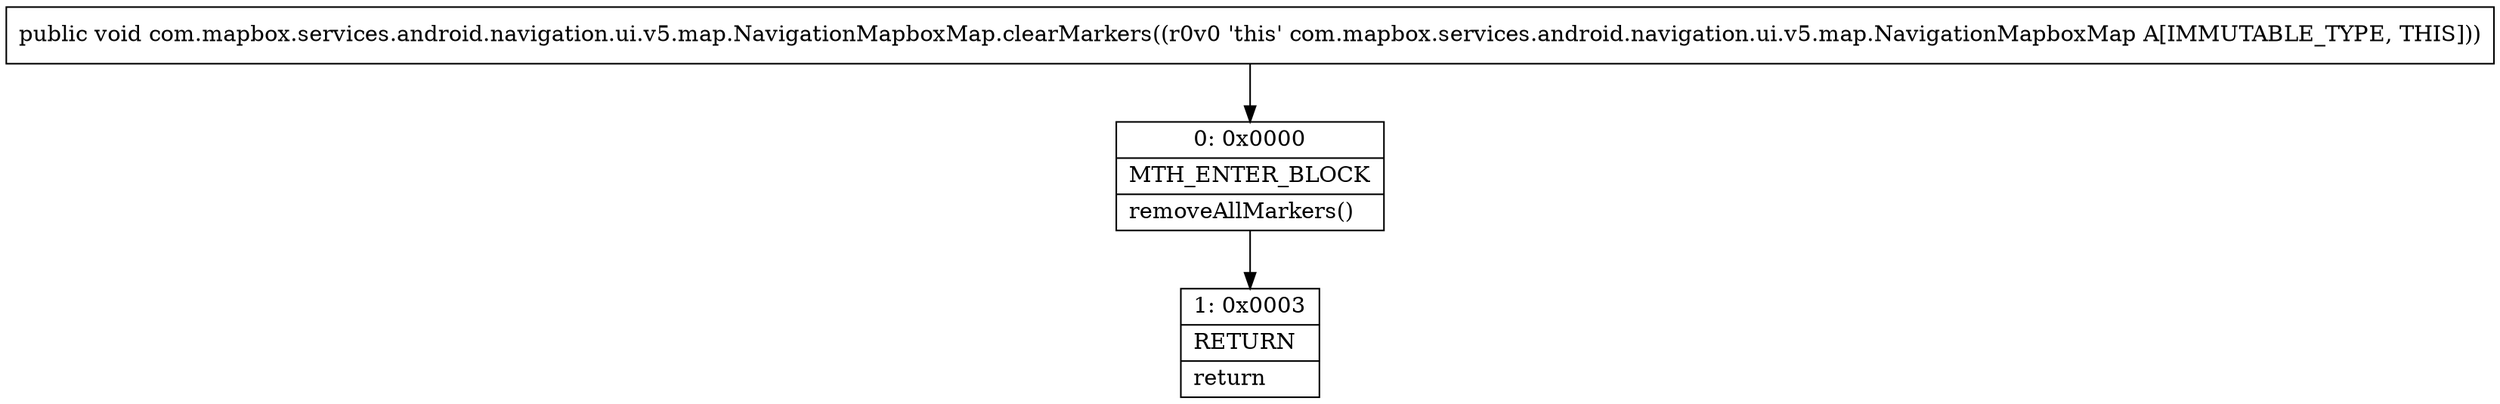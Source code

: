 digraph "CFG forcom.mapbox.services.android.navigation.ui.v5.map.NavigationMapboxMap.clearMarkers()V" {
Node_0 [shape=record,label="{0\:\ 0x0000|MTH_ENTER_BLOCK\l|removeAllMarkers()\l}"];
Node_1 [shape=record,label="{1\:\ 0x0003|RETURN\l|return\l}"];
MethodNode[shape=record,label="{public void com.mapbox.services.android.navigation.ui.v5.map.NavigationMapboxMap.clearMarkers((r0v0 'this' com.mapbox.services.android.navigation.ui.v5.map.NavigationMapboxMap A[IMMUTABLE_TYPE, THIS])) }"];
MethodNode -> Node_0;
Node_0 -> Node_1;
}

